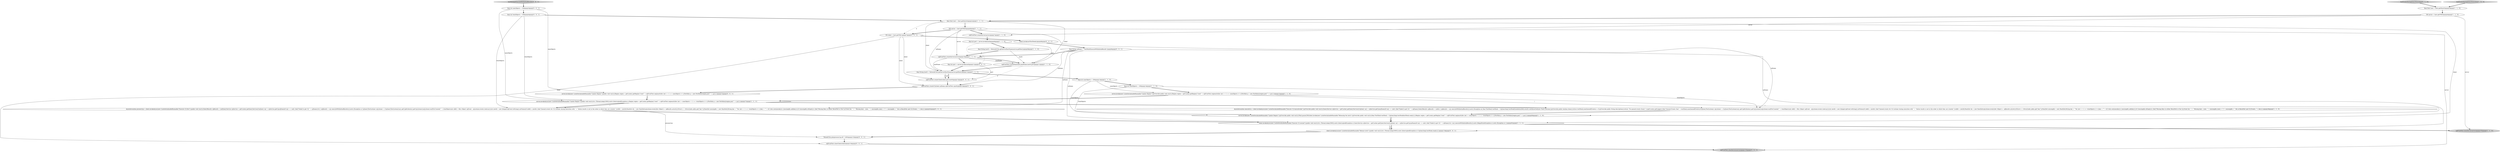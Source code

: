 digraph {
4 [style = filled, label = "cqDUnitTest.createServer(server)@@@10@@@['1', '1', '1']", fillcolor = white, shape = ellipse image = "AAA0AAABBB1BBB"];
18 [style = filled, label = "cqDUnitTest.createPool(client,poolName,host0,port)@@@11@@@['1', '1', '0']", fillcolor = white, shape = ellipse image = "AAA0AAABBB1BBB"];
8 [style = filled, label = "final Host host = Host.getHost(0)@@@3@@@['1', '1', '0']", fillcolor = white, shape = ellipse image = "AAA0AAABBB1BBB"];
22 [style = filled, label = "cqDUnitTest.closeServer(server)@@@135@@@['0', '0', '1']", fillcolor = lightgray, shape = ellipse image = "AAA0AAABBB3BBB"];
21 [style = filled, label = "final String cqName = \"testMultiExecuteWithInitialResults\"@@@9@@@['0', '0', '1']", fillcolor = white, shape = ellipse image = "AAA0AAABBB3BBB"];
32 [style = filled, label = "VM client = host.getVM(1)@@@7@@@['0', '0', '1']", fillcolor = white, shape = ellipse image = "AAA0AAABBB3BBB"];
17 [style = filled, label = "final String host0 = NetworkUtils.getServerHostName(server.getHost())@@@9@@@['1', '1', '0']", fillcolor = white, shape = ellipse image = "AAA0AAABBB1BBB"];
11 [style = filled, label = "testEventsDuringQueryExecution['1', '0', '0']", fillcolor = lightgray, shape = diamond image = "AAA0AAABBB1BBB"];
29 [style = filled, label = "AsyncInvocation processCqs = client.invokeAsync(new CacheSerializableRunnable(\"Execute CQ first\"){public void run2(){SelectResults cqResults = nullQueryService cqService = getCache().getQueryService()CqQuery cq1 = cqService.getCq(cqName)if (cq1 == null) {fail(\"Failed to get CQ \" + cqName)}try {cqResults = cq1.executeWithInitialResults()}catch (Exception e) CqQueryTestListener cqListener = (CqQueryTestListener)cq1.getCqAttributes().getCqListener()cqListener.waitForCreated(\"\" + totalObjects)int oldId = 0for (Object cqEvent : cqListener.events.toArray()){int newId = new Integer(cqEvent.toString()).intValue()if (oldId > newId) {fail(\"Queued events for CQ Listener during execution with \" + \"Initial results is not in the order in which they are created.\")}oldId = newId}HashSet ids = new HashSet(cqListener.events)for (Object o : cqResults.asList()){Struct s = (Struct)oids.add(s.get(\"key\"))}HashSet missingIds = new HashSet()String key = \"\"for (int i = 1 i <= totalObjects i++){key = \"\" + iif (!(ids.contains(key))) {missingIds.add(key)}}if (!missingIds.isEmpty()) {fail(\"Missing Keys in either ResultSet or the Cq Event list. \" + \" Missing keys : (size : \" + missingIds.size() + \"(\" + missingIds + \" Ids in ResultSet and CQ Events :\" + ids)}}})@@@45@@@['0', '0', '1']", fillcolor = white, shape = ellipse image = "AAA0AAABBB3BBB"];
19 [style = filled, label = "testEventsDuringQueryExecution['0', '1', '0']", fillcolor = lightgray, shape = diamond image = "AAA0AAABBB2BBB"];
16 [style = filled, label = "final int port = server.invoke(null)@@@8@@@['1', '1', '0']", fillcolor = white, shape = ellipse image = "AAA0AAABBB1BBB"];
2 [style = filled, label = "final int totalObjects = 500@@@14@@@['1', '1', '0']", fillcolor = white, shape = ellipse image = "AAA0AAABBB1BBB"];
28 [style = filled, label = "final int port = server.invoke(null)@@@11@@@['0', '0', '1']", fillcolor = white, shape = ellipse image = "AAA0AAABBB3BBB"];
9 [style = filled, label = "final String host0 = NetworkUtils.getServerHostName(server.getHost())@@@12@@@['1', '1', '1']", fillcolor = white, shape = ellipse image = "AAA0AAABBB1BBB"];
15 [style = filled, label = "server.invoke(new CacheSerializableRunnable(\"Update Region\"){@Override public void run2(){Region region = getCache().getRegion(\"/root/\" + cqDUnitTest.regions(0()for (int i = 1 i <= numObjects i++){Portfolio p = new Portfolio(i)region.put(\"\" + i,p)}}})@@@15@@@['1', '1', '0']", fillcolor = white, shape = ellipse image = "AAA0AAABBB1BBB"];
27 [style = filled, label = "cqDUnitTest.createCQ(client,cqName,cqDUnitTest.cqs(0()@@@14@@@['0', '0', '1']", fillcolor = white, shape = ellipse image = "AAA0AAABBB3BBB"];
12 [style = filled, label = "VM server = host.getVM(0)@@@4@@@['1', '1', '0']", fillcolor = white, shape = ellipse image = "AAA0AAABBB1BBB"];
23 [style = filled, label = "server.invoke(new CacheSerializableRunnable(\"Update Region\"){public void run2(){Region region = getCache().getRegion(\"/root/\" + cqDUnitTest.regions(0()for (int i = 1 i <= numObjects i++){Portfolio p = new Portfolio(i)region.put(\"\" + i,p)}}})@@@15@@@['0', '0', '1']", fillcolor = white, shape = ellipse image = "AAA0AAABBB3BBB"];
20 [style = filled, label = "client.invokeAsync(new CacheSerializableRunnable(\"Release latch\"){public void run2(){try {Thread.sleep(5000)}catch (InterruptedException e) CqQueryImpl.testHook.ready()}})@@@118@@@['0', '0', '1']", fillcolor = white, shape = ellipse image = "AAA0AAABBB3BBB"];
34 [style = filled, label = "cqDUnitTest.closeClient(client)@@@134@@@['0', '0', '1']", fillcolor = white, shape = ellipse image = "AAA0AAABBB3BBB"];
14 [style = filled, label = "cqDUnitTest.closeServer(server)@@@105@@@['1', '1', '0']", fillcolor = lightgray, shape = ellipse image = "AAA0AAABBB1BBB"];
31 [style = filled, label = "final int numObjects = 200@@@3@@@['0', '0', '1']", fillcolor = white, shape = ellipse image = "AAA0AAABBB3BBB"];
0 [style = filled, label = "final int numObjects = 200@@@13@@@['1', '1', '0']", fillcolor = white, shape = ellipse image = "AAA0AAABBB1BBB"];
5 [style = filled, label = "VM server = host.getVM(0)@@@6@@@['1', '1', '1']", fillcolor = white, shape = ellipse image = "AAA0AAABBB1BBB"];
25 [style = filled, label = "testMultipleExecuteWithInitialResults['0', '0', '1']", fillcolor = lightgray, shape = diamond image = "AAA0AAABBB3BBB"];
30 [style = filled, label = "final int totalObjects = 500@@@4@@@['0', '0', '1']", fillcolor = white, shape = ellipse image = "AAA0AAABBB3BBB"];
10 [style = filled, label = "server.invoke(new CacheSerializableRunnable(\"Update Region\"){@Override public void run2(){Wait.pause(200)client.invoke(new CacheSerializableRunnable(\"Releasing the latch\"){@Override public void run2(){final TestHook testHook = CqQueryImpl.testHooktestHook.ready()}})Region region = getCache().getRegion(\"/root/\" + cqDUnitTest.regions(0()for (int i = numObjects + 1 i <= totalObjects i++){Portfolio p = new Portfolio(i)region.put(\"\" + i,p)}}})@@@84@@@['1', '1', '0']", fillcolor = white, shape = ellipse image = "AAA0AAABBB1BBB"];
33 [style = filled, label = "ThreadUtils.join(processCqs,60 * 1000)@@@133@@@['0', '0', '1']", fillcolor = white, shape = ellipse image = "AAA0AAABBB3BBB"];
13 [style = filled, label = "server.invokeAsync(new CacheSerializableRunnable(\"Update Region\"){public void run2(){try {Thread.sleep(1000)}catch (InterruptedException e) Region region = getCache().getRegion(\"/root/\" + cqDUnitTest.regions(0()for (int i = numObjects + 1 i <= totalObjects i++){Portfolio p = new Portfolio(i)region.put(\"\" + i,p)}}})@@@27@@@['1', '1', '1']", fillcolor = white, shape = ellipse image = "AAA0AAABBB1BBB"];
3 [style = filled, label = "cqDUnitTest.createServer(server)@@@7@@@['1', '1', '0']", fillcolor = white, shape = ellipse image = "AAA0AAABBB1BBB"];
24 [style = filled, label = "cqDUnitTest.createClient(client,port,host0)@@@13@@@['0', '0', '1']", fillcolor = white, shape = ellipse image = "AAA0AAABBB3BBB"];
26 [style = filled, label = "client.invoke(setTestHook())@@@8@@@['0', '0', '1']", fillcolor = white, shape = ellipse image = "AAA0AAABBB3BBB"];
7 [style = filled, label = "client.invokeAsync(new CacheSerializableRunnable(\"Execute CQ second\"){public void run2(){try {Thread.sleep(2000)}catch (InterruptedException e) QueryService cqService = getCache().getQueryService()CqQuery cq1 = cqService.getCq(cqName)if (cq1 == null) {fail(\"Failed to get CQ \" + cqName)}try {cq1.executeWithInitialResults()}catch (IllegalStateException e) catch (Exception e) }})@@@92@@@['1', '1', '1']", fillcolor = white, shape = ellipse image = "AAA0AAABBB1BBB"];
6 [style = filled, label = "final Host host = Host.getHost(0)@@@5@@@['1', '1', '1']", fillcolor = white, shape = ellipse image = "AAA0AAABBB1BBB"];
1 [style = filled, label = "AsyncInvocation executeCq = client.invokeAsync(new CacheSerializableRunnable(\"Execute CQ AsyncInvoke\"){@Override public void run2(){QueryService cqService = getCache().getQueryService()CqQuery cq1 = cqService.getCq(cqName)if (cq1 == null) {fail(\"Failed to get CQ \" + cqName)}SelectResults cqResults = nulltry {cqResults = cq1.executeWithInitialResults()}catch (Exception ex) final TestHook testHook = CqQueryImpl.testHookGeodeAwaitility.await().untilAsserted(new WaitCriterion(){@Override public boolean done(){return testHook.numQueuedEvents() > 0}@Override public String description(){return \"No queued events found.\"}})getCache().getLogger().fine(\"Queued Events Size\" + testHook.numQueuedEvents())CqQueryTestListener cqListener = (CqQueryTestListener)cq1.getCqAttributes().getCqListener()cqListener.waitForCreated(\"\" + totalObjects)int oldId = 0for (Object cqEvent : cqListener.events.toArray()){int newId = new Integer(cqEvent.toString()).intValue()if (oldId > newId) {fail(\"Queued events for CQ Listener during execution with \" + \"Initial results is not in the order in which they are created.\")}oldId = newId}HashSet ids = new HashSet(cqListener.events)for (Object o : cqResults.asList()){Struct s = (Struct)oids.add(s.get(\"key\"))}HashSet missingIds = new HashSet()String key = \"\"for (int i = 1 i <= totalObjects i++){key = \"\" + iif (!(ids.contains(key))) {missingIds.add(key)}}if (!missingIds.isEmpty()) {fail(\"Missing Keys in either ResultSet or the Cq Event list. \" + \" Missing keys : (size : \" + missingIds.size() + \"(\" + missingIds + \" Ids in ResultSet and CQ Events :\" + ids)}}})@@@28@@@['1', '1', '0']", fillcolor = white, shape = ellipse image = "AAA0AAABBB1BBB"];
7->20 [style = solid, label="err"];
26->21 [style = bold, label=""];
2->10 [style = solid, label="totalObjects"];
21->27 [style = solid, label="cqName"];
1->10 [style = bold, label=""];
8->12 [style = bold, label=""];
31->23 [style = solid, label="numObjects"];
30->13 [style = solid, label="totalObjects"];
0->10 [style = solid, label="numObjects"];
21->29 [style = solid, label="cqName"];
12->3 [style = solid, label="server"];
19->8 [style = bold, label=""];
6->32 [style = dashed, label="0"];
31->13 [style = solid, label="numObjects"];
27->23 [style = bold, label=""];
33->34 [style = bold, label=""];
32->24 [style = solid, label="client"];
30->29 [style = solid, label="totalObjects"];
28->24 [style = solid, label="port"];
4->9 [style = solid, label="poolName"];
9->0 [style = bold, label=""];
32->27 [style = solid, label="client"];
5->32 [style = bold, label=""];
21->20 [style = solid, label="cqName"];
7->20 [style = bold, label=""];
5->1 [style = solid, label="cqName"];
10->7 [style = dashed, label="0"];
0->15 [style = solid, label="numObjects"];
7->14 [style = bold, label=""];
32->26 [style = bold, label=""];
17->4 [style = bold, label=""];
6->9 [style = solid, label="client"];
6->7 [style = solid, label="client"];
10->7 [style = bold, label=""];
18->9 [style = bold, label=""];
4->28 [style = bold, label=""];
9->24 [style = bold, label=""];
23->13 [style = bold, label=""];
16->18 [style = solid, label="port"];
32->34 [style = solid, label="client"];
15->1 [style = solid, label="i"];
9->24 [style = solid, label="host0"];
12->14 [style = solid, label="server"];
11->8 [style = bold, label=""];
30->6 [style = bold, label=""];
16->28 [style = dashed, label="0"];
2->1 [style = solid, label="totalObjects"];
13->29 [style = bold, label=""];
5->22 [style = solid, label="server"];
15->13 [style = bold, label=""];
6->5 [style = bold, label=""];
6->18 [style = solid, label="client"];
29->7 [style = bold, label=""];
5->4 [style = solid, label="server"];
5->9 [style = solid, label="cqName"];
13->1 [style = bold, label=""];
25->31 [style = bold, label=""];
4->18 [style = solid, label="poolName"];
16->17 [style = bold, label=""];
5->3 [style = bold, label=""];
3->16 [style = bold, label=""];
31->30 [style = bold, label=""];
0->2 [style = bold, label=""];
24->27 [style = bold, label=""];
34->22 [style = bold, label=""];
15->10 [style = solid, label="i"];
23->13 [style = solid, label="i"];
13->29 [style = solid, label="i"];
21->4 [style = bold, label=""];
18->27 [style = dashed, label="0"];
17->18 [style = solid, label="host0"];
2->15 [style = bold, label=""];
29->33 [style = solid, label="processCqs"];
20->33 [style = bold, label=""];
12->6 [style = bold, label=""];
4->18 [style = bold, label=""];
28->9 [style = bold, label=""];
21->7 [style = solid, label="cqName"];
}
